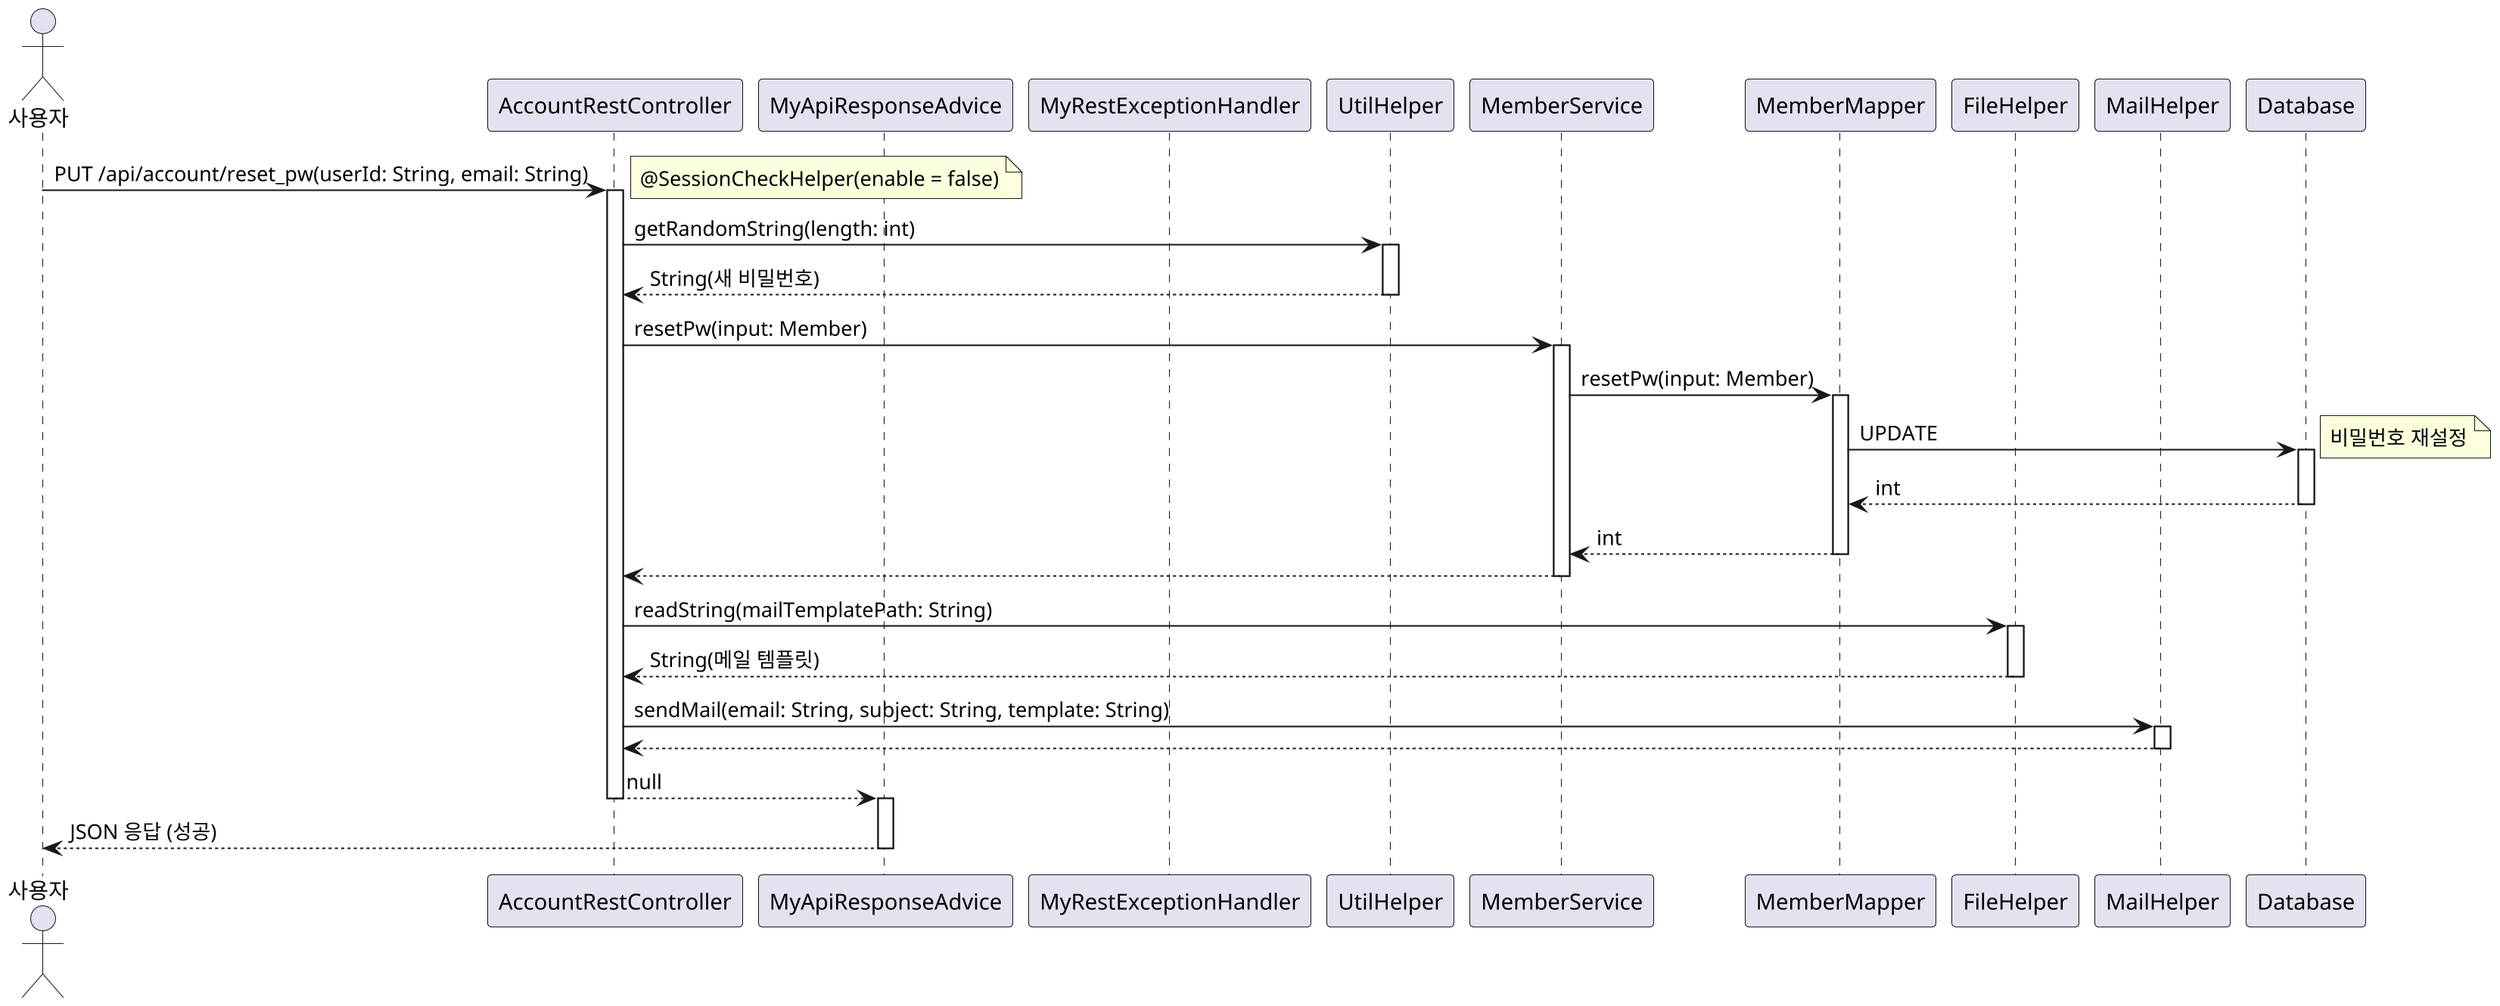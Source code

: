 @startuml
skinparam dpi 200

actor Actor as "사용자"
participant AccountRestController
participant MyApiResponseAdvice
participant MyRestExceptionHandler
participant UtilHelper
participant MemberService
participant MemberMapper
participant FileHelper
participant MailHelper
participant Database

Actor -> AccountRestController: PUT /api/account/reset_pw(userId: String, email: String)
activate AccountRestController
note right: @SessionCheckHelper(enable = false)

AccountRestController -> UtilHelper: getRandomString(length: int)
activate UtilHelper
UtilHelper --> AccountRestController: String(새 비밀번호)
deactivate UtilHelper

AccountRestController -> MemberService: resetPw(input: Member)
activate MemberService
MemberService -> MemberMapper: resetPw(input: Member)
activate MemberMapper
MemberMapper -> Database: UPDATE
activate Database
note right: 비밀번호 재설정
Database --> MemberMapper: int
deactivate Database
MemberMapper --> MemberService: int
deactivate MemberMapper
MemberService --> AccountRestController
deactivate MemberService

AccountRestController -> FileHelper: readString(mailTemplatePath: String)
activate FileHelper
FileHelper --> AccountRestController: String(메일 템플릿)
deactivate FileHelper

AccountRestController -> MailHelper: sendMail(email: String, subject: String, template: String)
activate MailHelper
MailHelper --> AccountRestController
deactivate MailHelper

AccountRestController --> MyApiResponseAdvice: null
deactivate AccountRestController
activate MyApiResponseAdvice
MyApiResponseAdvice --> Actor: JSON 응답 (성공)
deactivate MyApiResponseAdvice

@enduml

